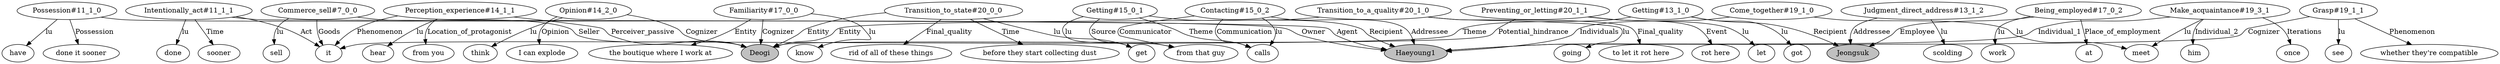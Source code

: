 // The Round Table
digraph {
	0 [label=Haeyoung1 fillcolor=gray style=filled]
	1 [label="Possession#11_1_0"]
	2 [label=have]
	3 [label="done it sooner"]
	1 -> 2 [label=lu]
	1 -> 0 [label=Owner]
	1 -> 3 [label=Possession]
	4 [label="Intentionally_act#11_1_1"]
	5 [label=done]
	6 [label=it]
	7 [label=sooner]
	4 -> 5 [label=lu]
	4 -> 0 [label=Agent]
	4 -> 6 [label=Act]
	4 -> 7 [label=Time]
	8 [label="Getting#15_0_1"]
	9 [label=get]
	10 [label=calls]
	11 [label="from that guy"]
	8 -> 9 [label=lu]
	8 -> 0 [label=Recipient]
	8 -> 10 [label=Theme]
	8 -> 11 [label=Source]
	12 [label="Contacting#15_0_2"]
	12 -> 10 [label=lu]
	12 -> 0 [label=Addressee]
	12 -> 10 [label=Communication]
	12 -> 11 [label=Communicator]
	13 [label="Come_together#19_1_0"]
	14 [label=meet]
	13 -> 14 [label=lu]
	13 -> 0 [label=Individuals]
	15 [label="Grasp#19_1_1"]
	16 [label=see]
	17 [label="whether they're compatible"]
	15 -> 16 [label=lu]
	15 -> 0 [label=Cognizer]
	15 -> 17 [label=Phenomenon]
	18 [label="Make_acquaintance#19_3_1"]
	19 [label=him]
	20 [label=once]
	18 -> 14 [label=lu]
	18 -> 0 [label=Individual_1]
	18 -> 19 [label=Individual_2]
	18 -> 20 [label=Iterations]
	21 [label=Deogi fillcolor=gray style=filled]
	22 [label="Commerce_sell#7_0_0"]
	23 [label=sell]
	22 -> 23 [label=lu]
	22 -> 21 [label=Seller]
	22 -> 6 [label=Goods]
	24 [label="Perception_experience#14_1_1"]
	25 [label=hear]
	26 [label="from you"]
	24 -> 25 [label=lu]
	24 -> 21 [label=Perceiver_passive]
	24 -> 6 [label=Phenomenon]
	24 -> 26 [label=Location_of_protagonist]
	27 [label="Opinion#14_2_0"]
	28 [label=think]
	29 [label="I can explode"]
	27 -> 28 [label=lu]
	27 -> 21 [label=Cognizer]
	27 -> 29 [label=Opinion]
	30 [label="Familiarity#17_0_0"]
	31 [label=know]
	32 [label="the boutique where I work at"]
	30 -> 31 [label=lu]
	30 -> 21 [label=Cognizer]
	30 -> 32 [label=Entity]
	33 [label="Transition_to_state#20_0_0"]
	34 [label="rid of all of these things"]
	35 [label="before they start collecting dust"]
	33 -> 9 [label=lu]
	33 -> 21 [label=Entity]
	33 -> 34 [label=Final_quality]
	33 -> 35 [label=Time]
	36 [label="Transition_to_a_quality#20_1_0"]
	37 [label=going]
	38 [label="to let it rot here"]
	36 -> 37 [label=lu]
	36 -> 21 [label=Entity]
	36 -> 38 [label=Final_quality]
	39 [label="Preventing_or_letting#20_1_1"]
	40 [label=let]
	41 [label="rot here"]
	39 -> 40 [label=lu]
	39 -> 21 [label=Potential_hindrance]
	39 -> 41 [label=Event]
	42 [label=Jeongsuk fillcolor=gray style=filled]
	43 [label="Getting#13_1_0"]
	44 [label=got]
	43 -> 44 [label=lu]
	43 -> 42 [label=Recipient]
	43 -> 6 [label=Theme]
	45 [label="Judgment_direct_address#13_1_2"]
	46 [label=scolding]
	45 -> 46 [label=lu]
	45 -> 42 [label=Addressee]
	47 [label="Being_employed#17_0_2"]
	48 [label=work]
	49 [label=at]
	47 -> 48 [label=lu]
	47 -> 49 [label=Place_of_employment]
	47 -> 42 [label=Employee]
}

